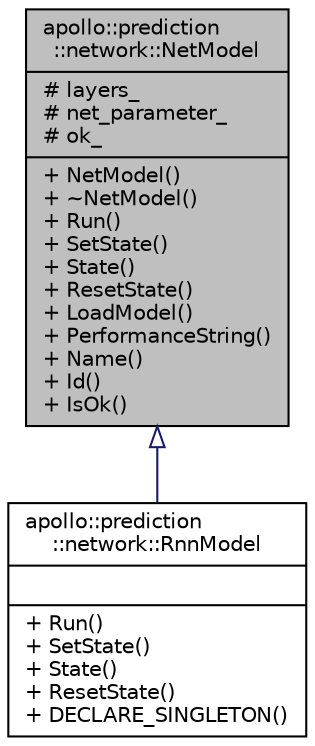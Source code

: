 digraph "apollo::prediction::network::NetModel"
{
  edge [fontname="Helvetica",fontsize="10",labelfontname="Helvetica",labelfontsize="10"];
  node [fontname="Helvetica",fontsize="10",shape=record];
  Node0 [label="{apollo::prediction\l::network::NetModel\n|# layers_\l# net_parameter_\l# ok_\l|+ NetModel()\l+ ~NetModel()\l+ Run()\l+ SetState()\l+ State()\l+ ResetState()\l+ LoadModel()\l+ PerformanceString()\l+ Name()\l+ Id()\l+ IsOk()\l}",height=0.2,width=0.4,color="black", fillcolor="grey75", style="filled", fontcolor="black"];
  Node0 -> Node1 [dir="back",color="midnightblue",fontsize="10",style="solid",arrowtail="onormal",fontname="Helvetica"];
  Node1 [label="{apollo::prediction\l::network::RnnModel\n||+ Run()\l+ SetState()\l+ State()\l+ ResetState()\l+ DECLARE_SINGLETON()\l}",height=0.2,width=0.4,color="black", fillcolor="white", style="filled",URL="$classapollo_1_1prediction_1_1network_1_1RnnModel.html",tooltip="RnnModel is a derived class from NetModel, it has a specific layers structure. "];
}
